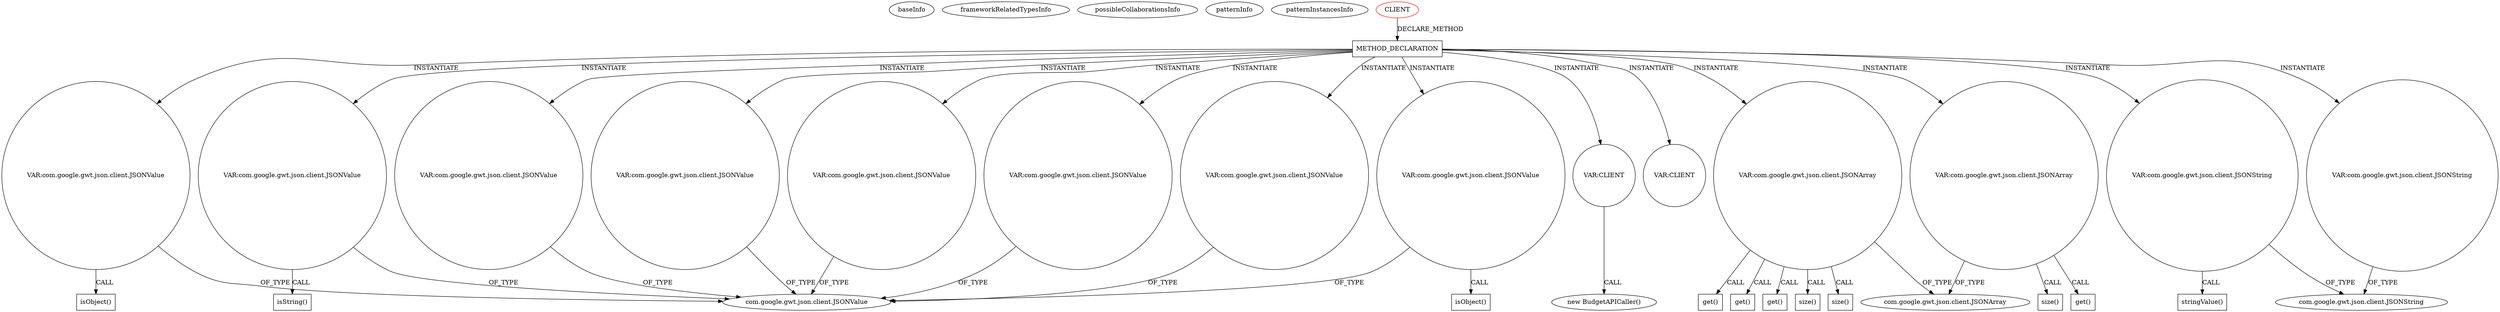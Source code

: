 digraph {
baseInfo[graphId=1393,category="pattern",isAnonymous=false,possibleRelation=false]
frameworkRelatedTypesInfo[]
possibleCollaborationsInfo[]
patternInfo[frequency=2.0,patternRootClient=0]
patternInstancesInfo[0="daonb-obudget~/daonb-obudget/obudget-master/src/client/src/org/obudget/client/Application.java~Application~1154",1="daonb-obudget~/daonb-obudget/obudget-master/src/client/src/org/obudget/client/BudgetSuggestionOracle.java~BudgetSuggestionOracle~1160"]
128[label="com.google.gwt.json.client.JSONValue",vertexType="FRAMEWORK_CLASS_TYPE",isFrameworkType=false]
236[label="VAR:com.google.gwt.json.client.JSONValue",vertexType="VARIABLE_EXPRESION",isFrameworkType=false,shape=circle]
345[label="VAR:com.google.gwt.json.client.JSONValue",vertexType="VARIABLE_EXPRESION",isFrameworkType=false,shape=circle]
220[label="VAR:com.google.gwt.json.client.JSONValue",vertexType="VARIABLE_EXPRESION",isFrameworkType=false,shape=circle]
257[label="VAR:com.google.gwt.json.client.JSONValue",vertexType="VARIABLE_EXPRESION",isFrameworkType=false,shape=circle]
250[label="VAR:com.google.gwt.json.client.JSONValue",vertexType="VARIABLE_EXPRESION",isFrameworkType=false,shape=circle]
378[label="VAR:com.google.gwt.json.client.JSONValue",vertexType="VARIABLE_EXPRESION",isFrameworkType=false,shape=circle]
423[label="VAR:com.google.gwt.json.client.JSONValue",vertexType="VARIABLE_EXPRESION",isFrameworkType=false,shape=circle]
350[label="VAR:com.google.gwt.json.client.JSONValue",vertexType="VARIABLE_EXPRESION",isFrameworkType=false,shape=circle]
196[label="METHOD_DECLARATION",vertexType="CLIENT_METHOD_DECLARATION",isFrameworkType=false,shape=box]
0[label="CLIENT",vertexType="ROOT_CLIENT_CLASS_DECLARATION",isFrameworkType=false,color=red]
432[label="VAR:CLIENT",vertexType="VARIABLE_EXPRESION",isFrameworkType=false,shape=circle]
198[label="VAR:CLIENT",vertexType="VARIABLE_EXPRESION",isFrameworkType=false,shape=circle]
308[label="VAR:com.google.gwt.json.client.JSONArray",vertexType="VARIABLE_EXPRESION",isFrameworkType=false,shape=circle]
200[label="VAR:com.google.gwt.json.client.JSONArray",vertexType="VARIABLE_EXPRESION",isFrameworkType=false,shape=circle]
201[label="size()",vertexType="INSIDE_CALL",isFrameworkType=false,shape=box]
309[label="size()",vertexType="INSIDE_CALL",isFrameworkType=false,shape=box]
399[label="size()",vertexType="INSIDE_CALL",isFrameworkType=false,shape=box]
431[label="new BudgetAPICaller()",vertexType="CONSTRUCTOR_CALL",isFrameworkType=false]
122[label="com.google.gwt.json.client.JSONArray",vertexType="FRAMEWORK_CLASS_TYPE",isFrameworkType=false]
346[label="isObject()",vertexType="INSIDE_CALL",isFrameworkType=false,shape=box]
424[label="isObject()",vertexType="INSIDE_CALL",isFrameworkType=false,shape=box]
427[label="get()",vertexType="INSIDE_CALL",isFrameworkType=false,shape=box]
413[label="get()",vertexType="INSIDE_CALL",isFrameworkType=false,shape=box]
324[label="get()",vertexType="INSIDE_CALL",isFrameworkType=false,shape=box]
349[label="get()",vertexType="INSIDE_CALL",isFrameworkType=false,shape=box]
221[label="isString()",vertexType="INSIDE_CALL",isFrameworkType=false,shape=box]
311[label="VAR:com.google.gwt.json.client.JSONString",vertexType="VARIABLE_EXPRESION",isFrameworkType=false,shape=circle]
312[label="stringValue()",vertexType="INSIDE_CALL",isFrameworkType=false,shape=box]
210[label="com.google.gwt.json.client.JSONString",vertexType="FRAMEWORK_CLASS_TYPE",isFrameworkType=false]
208[label="VAR:com.google.gwt.json.client.JSONString",vertexType="VARIABLE_EXPRESION",isFrameworkType=false,shape=circle]
196->350[label="INSTANTIATE"]
196->198[label="INSTANTIATE"]
196->257[label="INSTANTIATE"]
311->312[label="CALL"]
423->424[label="CALL"]
196->220[label="INSTANTIATE"]
196->345[label="INSTANTIATE"]
250->128[label="OF_TYPE"]
196->208[label="INSTANTIATE"]
196->308[label="INSTANTIATE"]
200->201[label="CALL"]
200->122[label="OF_TYPE"]
196->432[label="INSTANTIATE"]
311->210[label="OF_TYPE"]
196->311[label="INSTANTIATE"]
200->349[label="CALL"]
257->128[label="OF_TYPE"]
345->128[label="OF_TYPE"]
345->346[label="CALL"]
432->431[label="CALL"]
208->210[label="OF_TYPE"]
0->196[label="DECLARE_METHOD"]
423->128[label="OF_TYPE"]
378->128[label="OF_TYPE"]
308->427[label="CALL"]
220->221[label="CALL"]
308->413[label="CALL"]
308->122[label="OF_TYPE"]
220->128[label="OF_TYPE"]
196->378[label="INSTANTIATE"]
236->128[label="OF_TYPE"]
308->309[label="CALL"]
308->324[label="CALL"]
350->128[label="OF_TYPE"]
308->399[label="CALL"]
196->250[label="INSTANTIATE"]
196->200[label="INSTANTIATE"]
196->423[label="INSTANTIATE"]
196->236[label="INSTANTIATE"]
}

